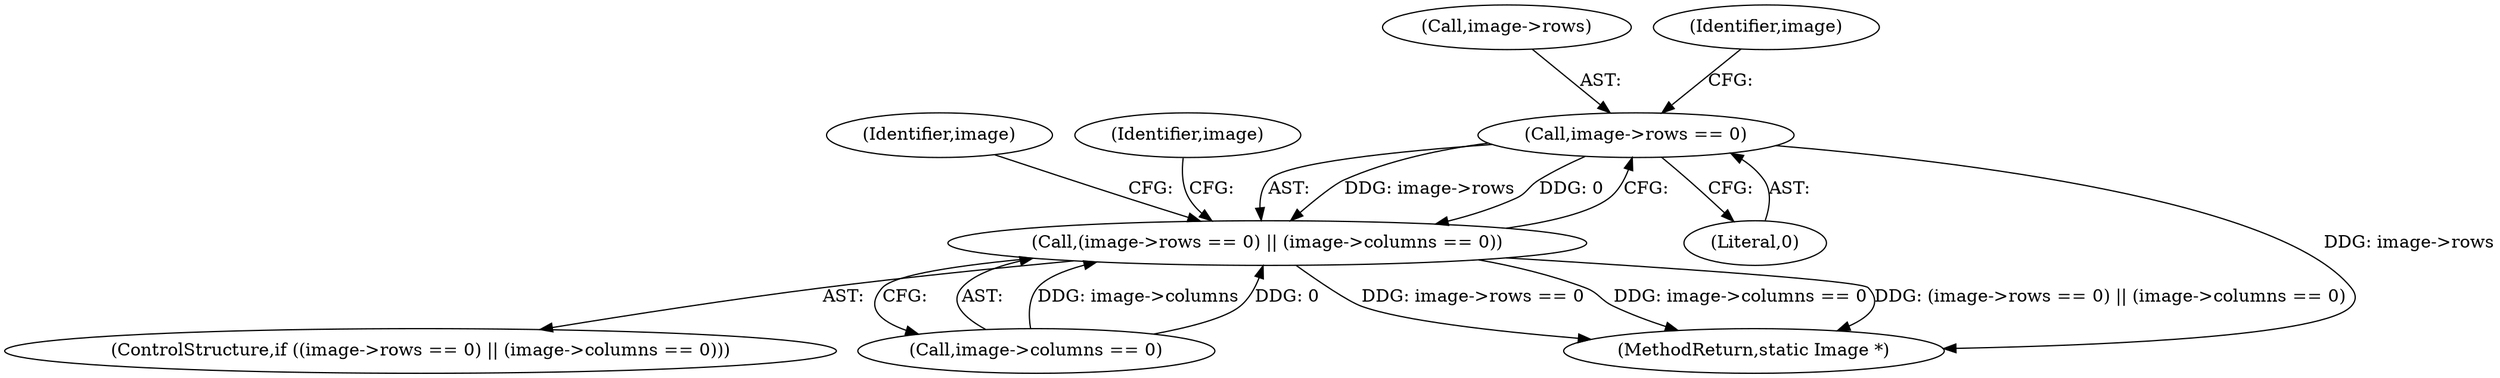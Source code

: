 digraph "0_ImageMagick_d23beebe7b1179fb75db1e85fbca3100e49593d9@pointer" {
"1000301" [label="(Call,image->rows == 0)"];
"1000300" [label="(Call,(image->rows == 0) || (image->columns == 0))"];
"1000299" [label="(ControlStructure,if ((image->rows == 0) || (image->columns == 0)))"];
"1000300" [label="(Call,(image->rows == 0) || (image->columns == 0))"];
"1000301" [label="(Call,image->rows == 0)"];
"1000306" [label="(Call,image->columns == 0)"];
"1000313" [label="(Identifier,image)"];
"1000316" [label="(Identifier,image)"];
"1000305" [label="(Literal,0)"];
"1000328" [label="(MethodReturn,static Image *)"];
"1000302" [label="(Call,image->rows)"];
"1000308" [label="(Identifier,image)"];
"1000301" -> "1000300"  [label="AST: "];
"1000301" -> "1000305"  [label="CFG: "];
"1000302" -> "1000301"  [label="AST: "];
"1000305" -> "1000301"  [label="AST: "];
"1000308" -> "1000301"  [label="CFG: "];
"1000300" -> "1000301"  [label="CFG: "];
"1000301" -> "1000328"  [label="DDG: image->rows"];
"1000301" -> "1000300"  [label="DDG: image->rows"];
"1000301" -> "1000300"  [label="DDG: 0"];
"1000300" -> "1000299"  [label="AST: "];
"1000300" -> "1000306"  [label="CFG: "];
"1000306" -> "1000300"  [label="AST: "];
"1000313" -> "1000300"  [label="CFG: "];
"1000316" -> "1000300"  [label="CFG: "];
"1000300" -> "1000328"  [label="DDG: image->rows == 0"];
"1000300" -> "1000328"  [label="DDG: image->columns == 0"];
"1000300" -> "1000328"  [label="DDG: (image->rows == 0) || (image->columns == 0)"];
"1000306" -> "1000300"  [label="DDG: image->columns"];
"1000306" -> "1000300"  [label="DDG: 0"];
}
